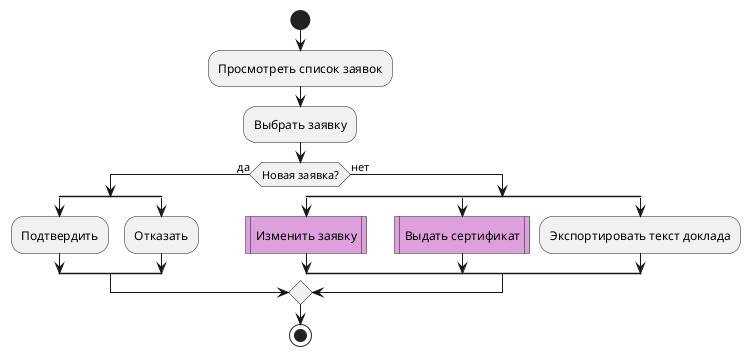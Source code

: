 @startuml ManageApllications
|Администратор|
start
:Просмотреть список заявок;
:Выбрать заявку;
if (Новая заявка?) then (да)
  split
    :Подтвердить;
  split again
    :Отказать;
  end split
else (нет)
  split
    #Plum:Изменить заявку|
  split again
    #Plum:Выдать сертификат|
  split again
    :Экспортировать текст доклада;
  end split
endif
stop
@enduml
